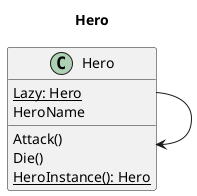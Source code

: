 @startuml
title Hero

class Hero

Hero : {static} Lazy: Hero
Hero : HeroName
Hero : Attack()
Hero : Die()
Hero : {static} HeroInstance(): Hero

Hero ---> Hero
@enduml